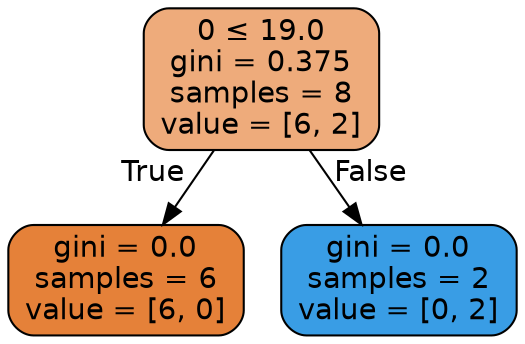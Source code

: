 digraph Tree {
node [shape=box, style="filled, rounded", color="black", fontname=helvetica] ;
edge [fontname=helvetica] ;
0 [label=<0 &le; 19.0<br/>gini = 0.375<br/>samples = 8<br/>value = [6, 2]>, fillcolor="#e58139aa"] ;
1 [label=<gini = 0.0<br/>samples = 6<br/>value = [6, 0]>, fillcolor="#e58139ff"] ;
0 -> 1 [labeldistance=2.5, labelangle=45, headlabel="True"] ;
2 [label=<gini = 0.0<br/>samples = 2<br/>value = [0, 2]>, fillcolor="#399de5ff"] ;
0 -> 2 [labeldistance=2.5, labelangle=-45, headlabel="False"] ;
}